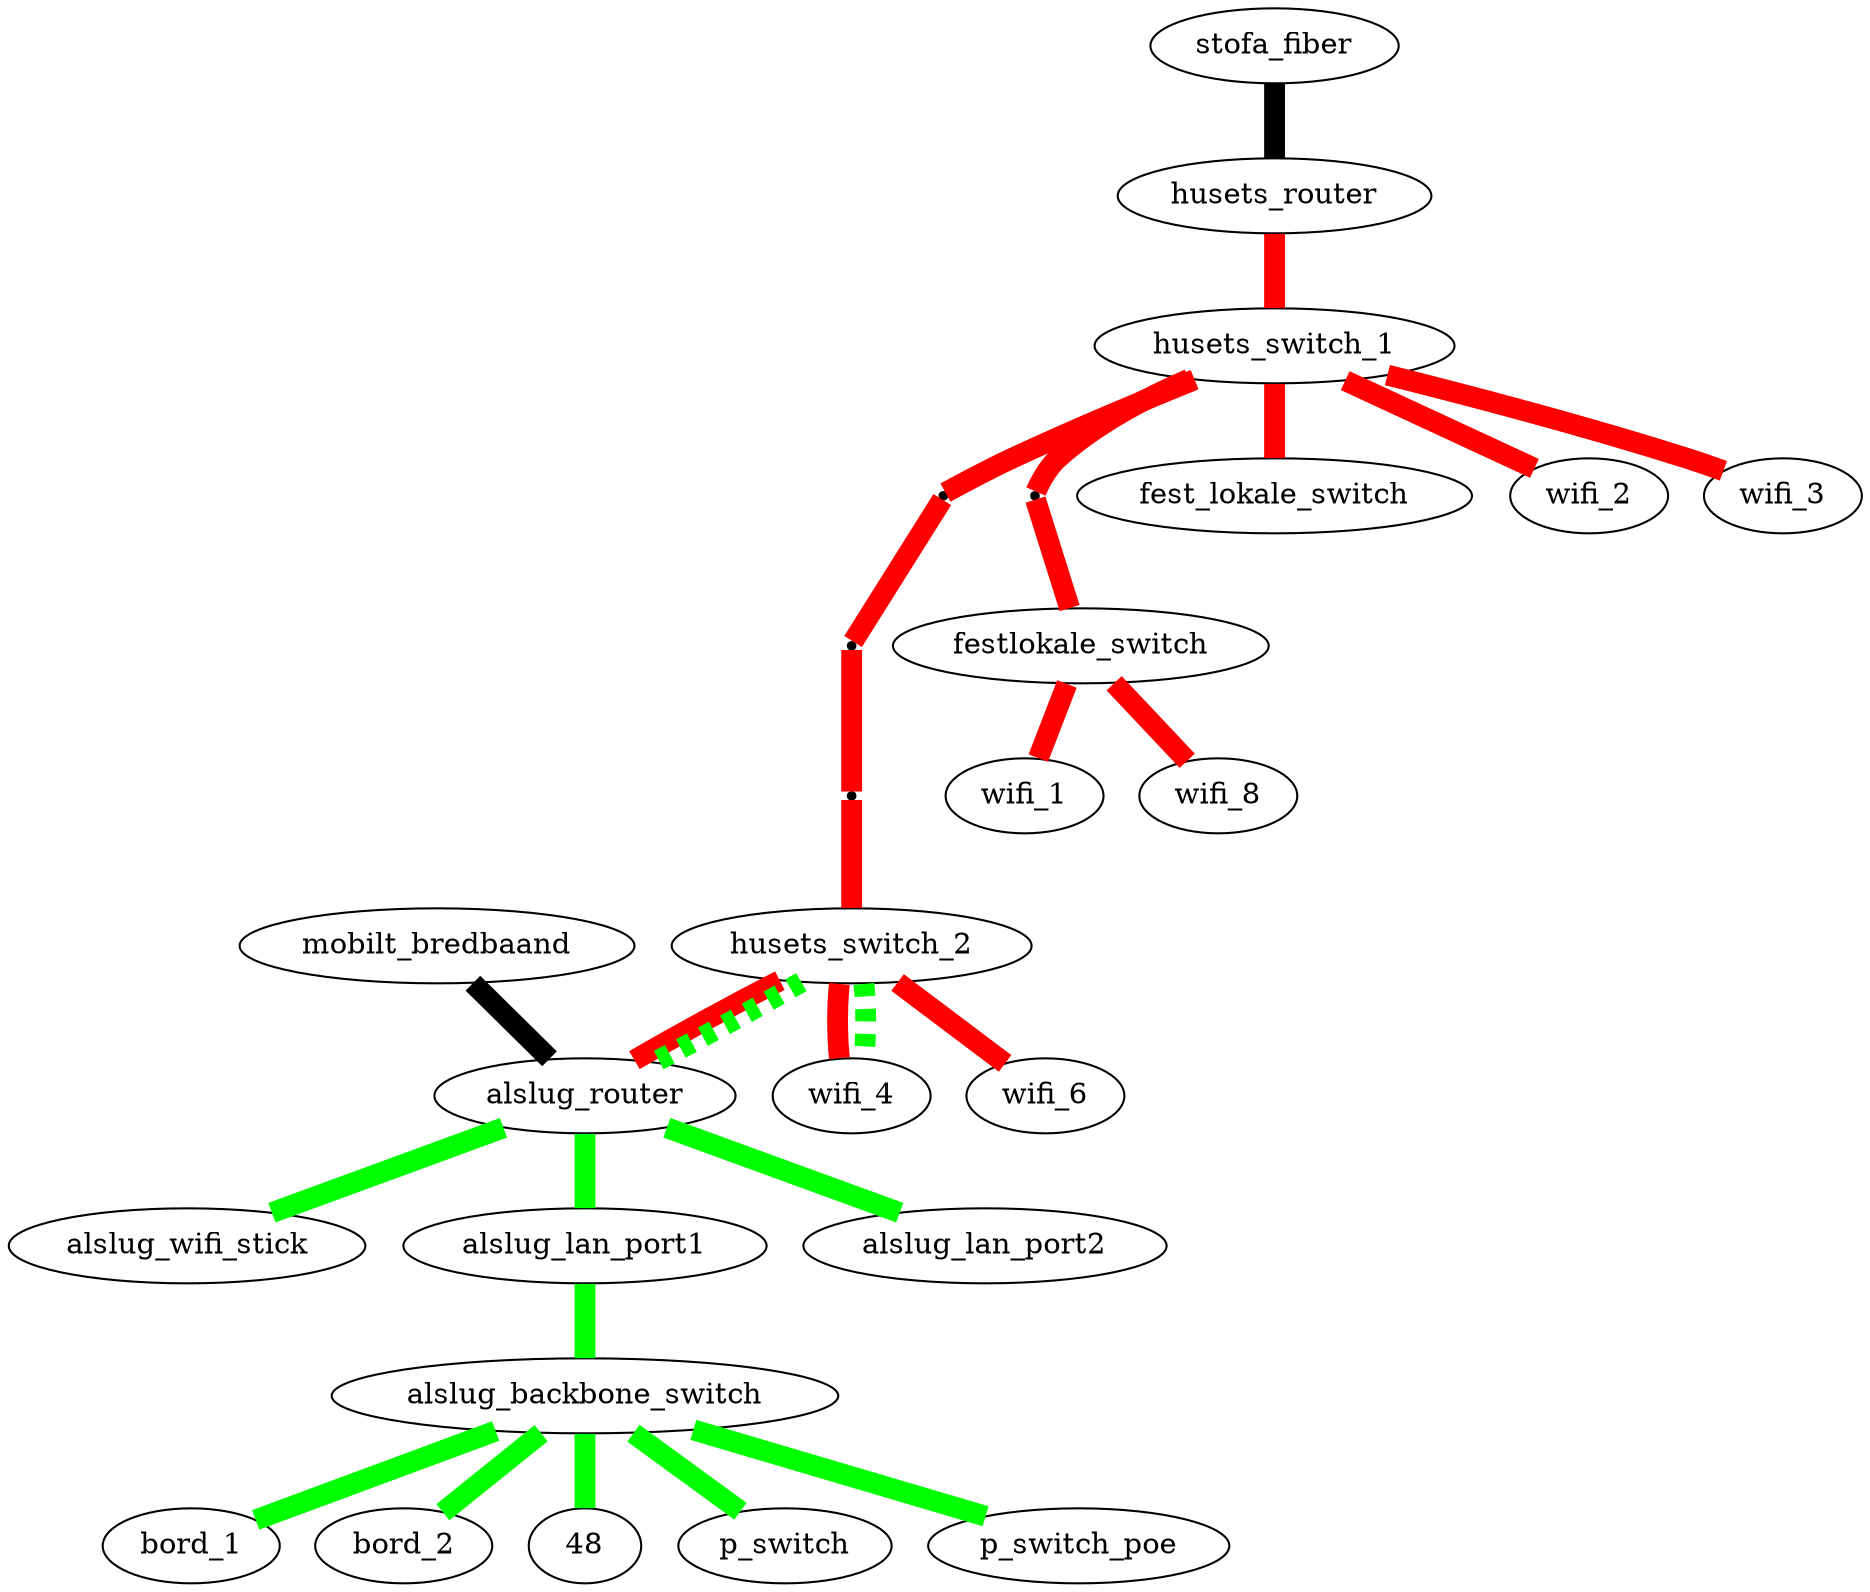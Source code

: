 digraph xxx {
  link_12a [ shape=point ];
  link_12b [ shape=point ];
  link_12c [ shape=point ];
  link_1fa [ shape=point ];
  edge [ dir=none penwidth=10 ];
  
  // Internet forbindelser
  stofa_fiber      -> husets_router [ fillcolor=black style=filled ];
  mobilt_bredbaand -> alslug_router [ fillcolor=black style=filled ];
  
  // Husets forbindelser
  edge  [ color=red style=solid ];
  husets_router -> husets_switch_1 -> { fest_lokale_switch wifi_2 wifi_3 };
  husets_switch_1 -> link_12a -> link_12b -> link_12c -> husets_switch_2 -> { wifi_4 wifi_6 alslug_router};
  husets_switch_1 -> link_1fa -> festlokale_switch -> { wifi_1 wifi_8 };

  // VLAN forbindelser over bakkensbros netværk
  edge  [ color=green style=dashed ];
  husets_switch_2 -> { alslug_router wifi_4 };
  
  // Interne forbindelser
  edge [ color=green style=solid ];
  alslug_router -> { alslug_wifi_stick alslug_lan_port1 alslug_lan_port2 };
  alslug_lan_port1 -> alslug_backbone_switch -> { bord_1 bord_2 48p_switch 48p_switch_poe }
  
}
